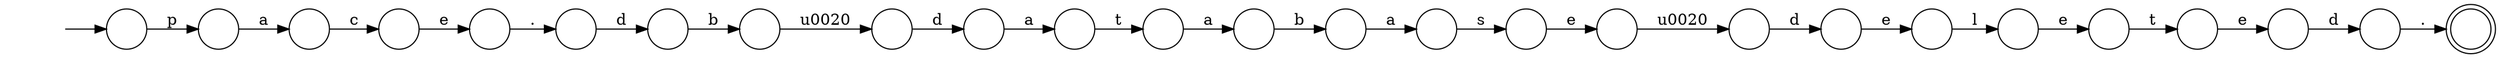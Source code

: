 digraph Automaton {
  rankdir = LR;
  0 [shape=circle,label=""];
  0 -> 14 [label="e"]
  1 [shape=circle,label=""];
  1 -> 6 [label="d"]
  2 [shape=doublecircle,label=""];
  3 [shape=circle,label=""];
  3 -> 23 [label="e"]
  4 [shape=circle,label=""];
  4 -> 16 [label="b"]
  5 [shape=circle,label=""];
  5 -> 3 [label="c"]
  6 [shape=circle,label=""];
  6 -> 10 [label="b"]
  7 [shape=circle,label=""];
  7 -> 19 [label="e"]
  8 [shape=circle,label=""];
  8 -> 0 [label="d"]
  9 [shape=circle,label=""];
  9 -> 13 [label="s"]
  10 [shape=circle,label=""];
  10 -> 21 [label="\u0020"]
  11 [shape=circle,label=""];
  11 -> 24 [label="t"]
  12 [shape=circle,label=""];
  12 -> 7 [label="t"]
  13 [shape=circle,label=""];
  13 -> 18 [label="e"]
  14 [shape=circle,label=""];
  14 -> 15 [label="l"]
  15 [shape=circle,label=""];
  15 -> 12 [label="e"]
  16 [shape=circle,label=""];
  16 -> 9 [label="a"]
  17 [shape=circle,label=""];
  17 -> 2 [label="."]
  18 [shape=circle,label=""];
  18 -> 8 [label="\u0020"]
  19 [shape=circle,label=""];
  19 -> 17 [label="d"]
  20 [shape=circle,label=""];
  20 -> 5 [label="a"]
  21 [shape=circle,label=""];
  21 -> 22 [label="d"]
  22 [shape=circle,label=""];
  22 -> 11 [label="a"]
  23 [shape=circle,label=""];
  23 -> 1 [label="."]
  24 [shape=circle,label=""];
  24 -> 4 [label="a"]
  25 [shape=circle,label=""];
  initial [shape=plaintext,label=""];
  initial -> 25
  25 -> 20 [label="p"]
}
